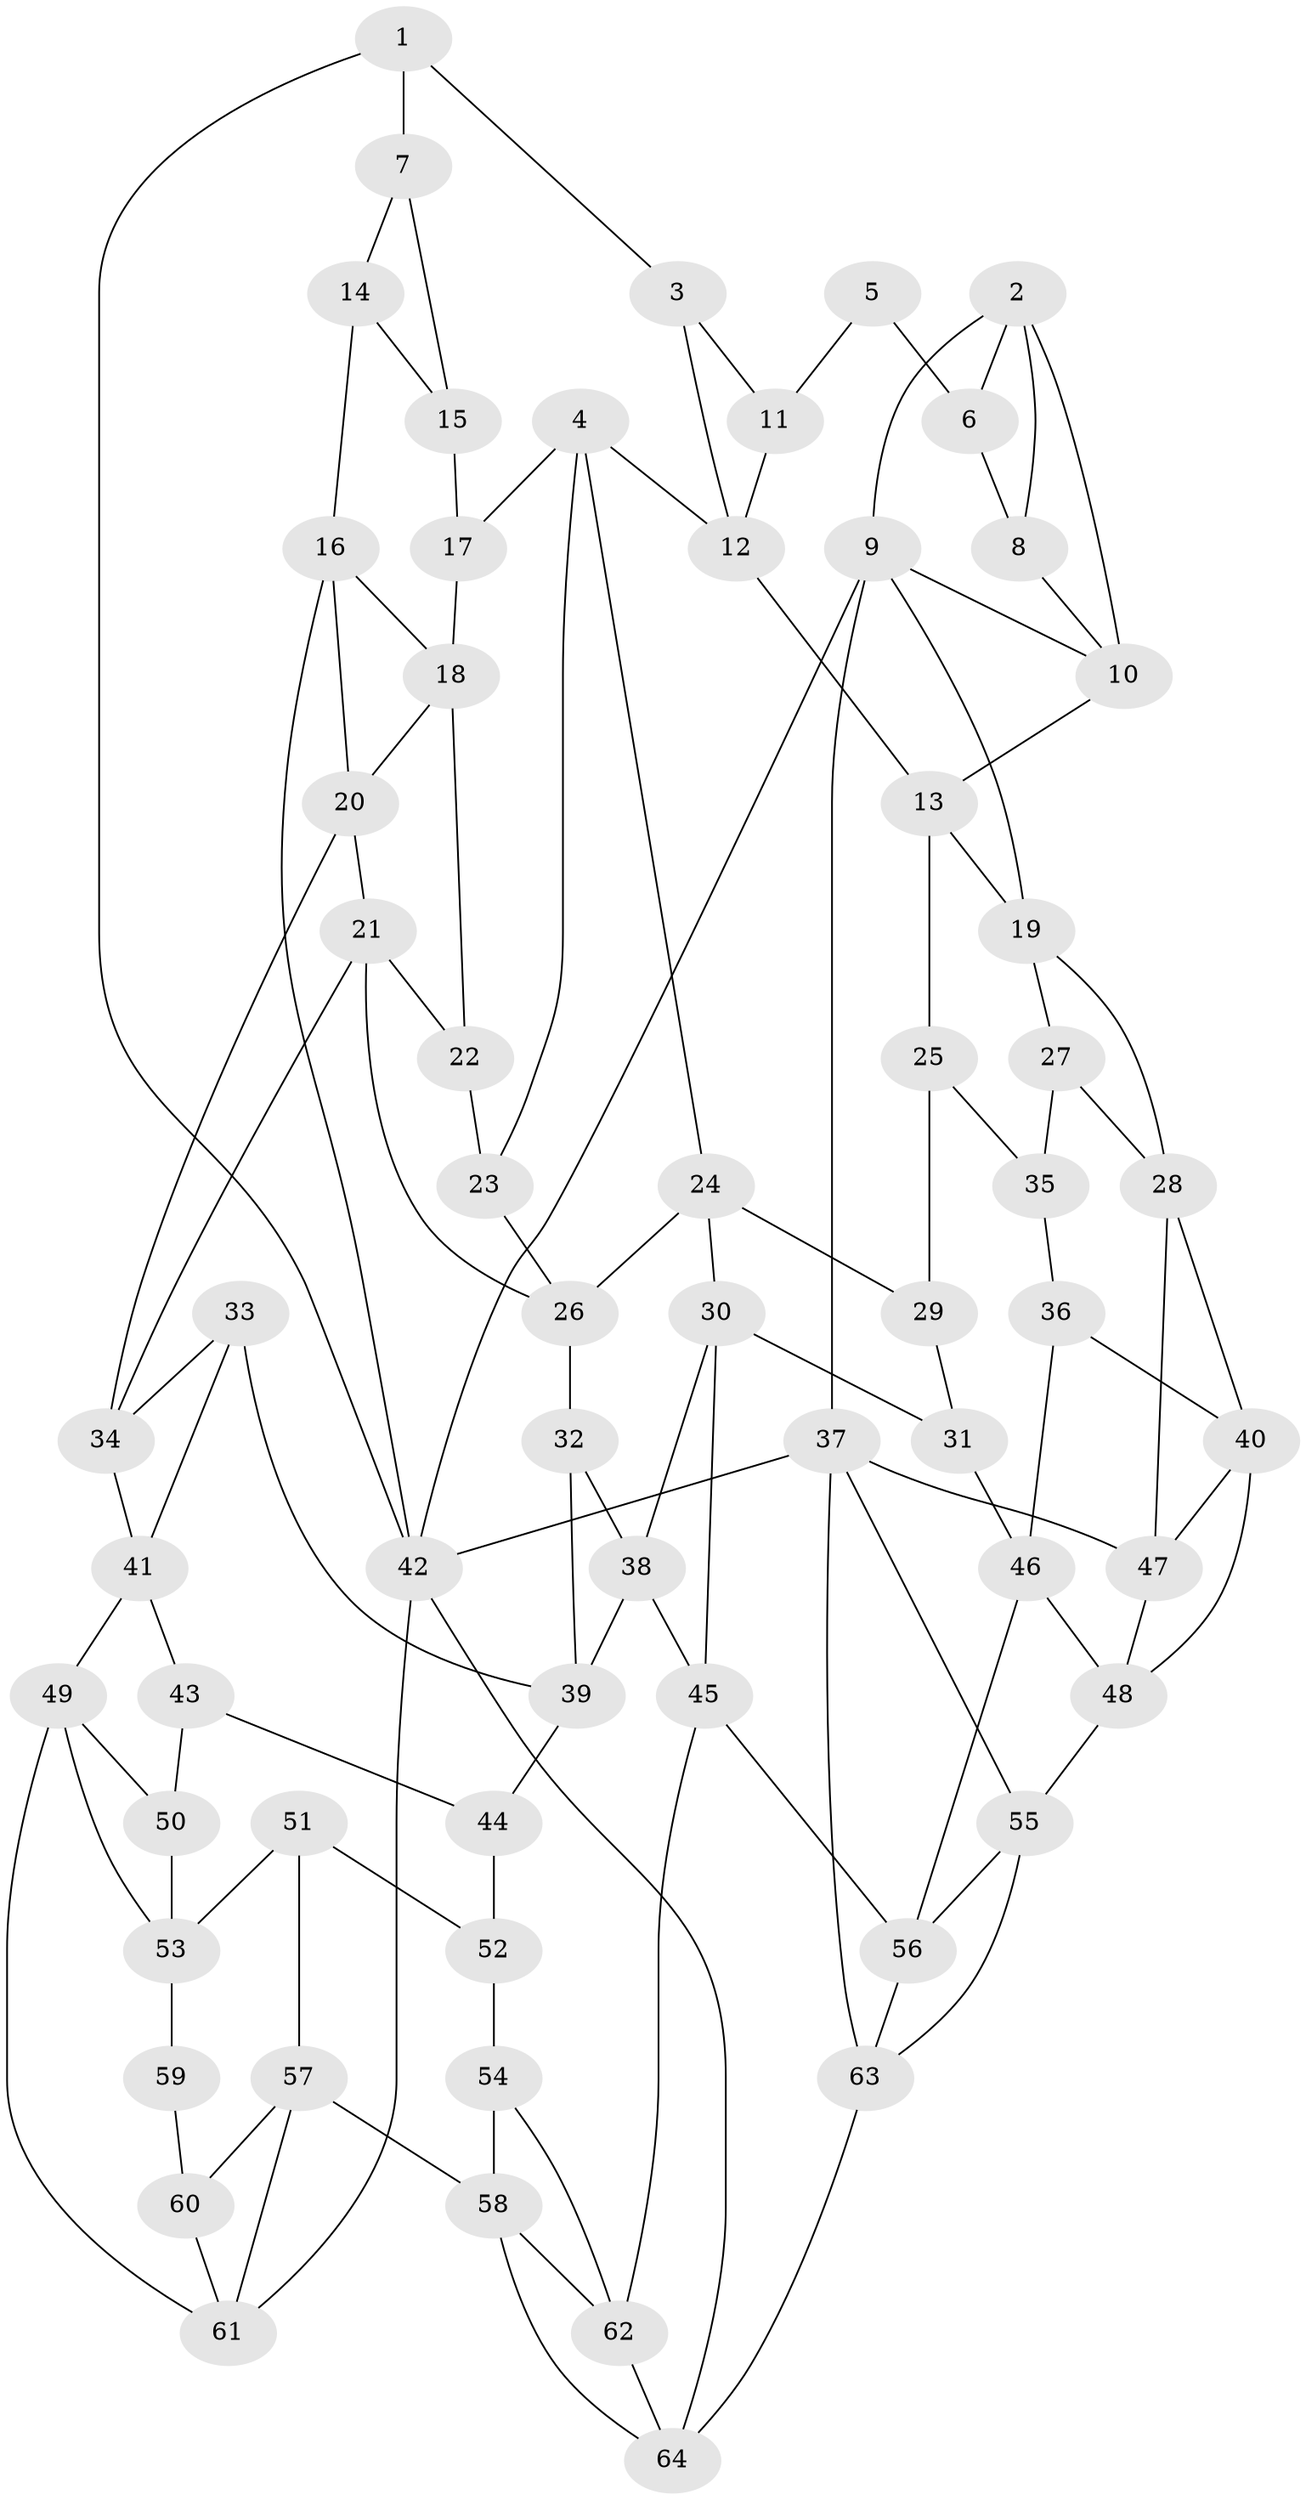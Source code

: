 // original degree distribution, {3: 0.015625, 4: 0.2265625, 6: 0.2109375, 5: 0.546875}
// Generated by graph-tools (version 1.1) at 2025/38/03/04/25 23:38:35]
// undirected, 64 vertices, 115 edges
graph export_dot {
  node [color=gray90,style=filled];
  1;
  2;
  3;
  4;
  5;
  6;
  7;
  8;
  9;
  10;
  11;
  12;
  13;
  14;
  15;
  16;
  17;
  18;
  19;
  20;
  21;
  22;
  23;
  24;
  25;
  26;
  27;
  28;
  29;
  30;
  31;
  32;
  33;
  34;
  35;
  36;
  37;
  38;
  39;
  40;
  41;
  42;
  43;
  44;
  45;
  46;
  47;
  48;
  49;
  50;
  51;
  52;
  53;
  54;
  55;
  56;
  57;
  58;
  59;
  60;
  61;
  62;
  63;
  64;
  1 -- 3 [weight=1.0];
  1 -- 7 [weight=2.0];
  1 -- 42 [weight=1.0];
  2 -- 6 [weight=1.0];
  2 -- 8 [weight=1.0];
  2 -- 9 [weight=1.0];
  2 -- 10 [weight=1.0];
  3 -- 11 [weight=1.0];
  3 -- 12 [weight=1.0];
  4 -- 12 [weight=1.0];
  4 -- 17 [weight=1.0];
  4 -- 23 [weight=1.0];
  4 -- 24 [weight=1.0];
  5 -- 6 [weight=2.0];
  5 -- 11 [weight=2.0];
  6 -- 8 [weight=2.0];
  7 -- 14 [weight=1.0];
  7 -- 15 [weight=1.0];
  8 -- 10 [weight=1.0];
  9 -- 10 [weight=1.0];
  9 -- 19 [weight=1.0];
  9 -- 37 [weight=1.0];
  9 -- 42 [weight=1.0];
  10 -- 13 [weight=1.0];
  11 -- 12 [weight=1.0];
  12 -- 13 [weight=1.0];
  13 -- 19 [weight=1.0];
  13 -- 25 [weight=1.0];
  14 -- 15 [weight=1.0];
  14 -- 16 [weight=1.0];
  15 -- 17 [weight=2.0];
  16 -- 18 [weight=1.0];
  16 -- 20 [weight=1.0];
  16 -- 42 [weight=1.0];
  17 -- 18 [weight=1.0];
  18 -- 20 [weight=1.0];
  18 -- 22 [weight=1.0];
  19 -- 27 [weight=1.0];
  19 -- 28 [weight=1.0];
  20 -- 21 [weight=1.0];
  20 -- 34 [weight=1.0];
  21 -- 22 [weight=1.0];
  21 -- 26 [weight=1.0];
  21 -- 34 [weight=1.0];
  22 -- 23 [weight=2.0];
  23 -- 26 [weight=1.0];
  24 -- 26 [weight=1.0];
  24 -- 29 [weight=1.0];
  24 -- 30 [weight=1.0];
  25 -- 29 [weight=2.0];
  25 -- 35 [weight=1.0];
  26 -- 32 [weight=1.0];
  27 -- 28 [weight=1.0];
  27 -- 35 [weight=2.0];
  28 -- 40 [weight=1.0];
  28 -- 47 [weight=1.0];
  29 -- 31 [weight=1.0];
  30 -- 31 [weight=1.0];
  30 -- 38 [weight=1.0];
  30 -- 45 [weight=1.0];
  31 -- 46 [weight=1.0];
  32 -- 38 [weight=1.0];
  32 -- 39 [weight=1.0];
  33 -- 34 [weight=1.0];
  33 -- 39 [weight=1.0];
  33 -- 41 [weight=1.0];
  34 -- 41 [weight=1.0];
  35 -- 36 [weight=1.0];
  36 -- 40 [weight=1.0];
  36 -- 46 [weight=1.0];
  37 -- 42 [weight=1.0];
  37 -- 47 [weight=1.0];
  37 -- 55 [weight=1.0];
  37 -- 63 [weight=1.0];
  38 -- 39 [weight=1.0];
  38 -- 45 [weight=1.0];
  39 -- 44 [weight=1.0];
  40 -- 47 [weight=1.0];
  40 -- 48 [weight=1.0];
  41 -- 43 [weight=1.0];
  41 -- 49 [weight=1.0];
  42 -- 61 [weight=1.0];
  42 -- 64 [weight=1.0];
  43 -- 44 [weight=1.0];
  43 -- 50 [weight=2.0];
  44 -- 52 [weight=1.0];
  45 -- 56 [weight=1.0];
  45 -- 62 [weight=1.0];
  46 -- 48 [weight=1.0];
  46 -- 56 [weight=1.0];
  47 -- 48 [weight=1.0];
  48 -- 55 [weight=1.0];
  49 -- 50 [weight=1.0];
  49 -- 53 [weight=1.0];
  49 -- 61 [weight=1.0];
  50 -- 53 [weight=1.0];
  51 -- 52 [weight=1.0];
  51 -- 53 [weight=1.0];
  51 -- 57 [weight=1.0];
  52 -- 54 [weight=2.0];
  53 -- 59 [weight=1.0];
  54 -- 58 [weight=1.0];
  54 -- 62 [weight=1.0];
  55 -- 56 [weight=1.0];
  55 -- 63 [weight=1.0];
  56 -- 63 [weight=1.0];
  57 -- 58 [weight=1.0];
  57 -- 60 [weight=1.0];
  57 -- 61 [weight=1.0];
  58 -- 62 [weight=1.0];
  58 -- 64 [weight=1.0];
  59 -- 60 [weight=2.0];
  60 -- 61 [weight=1.0];
  62 -- 64 [weight=1.0];
  63 -- 64 [weight=1.0];
}
